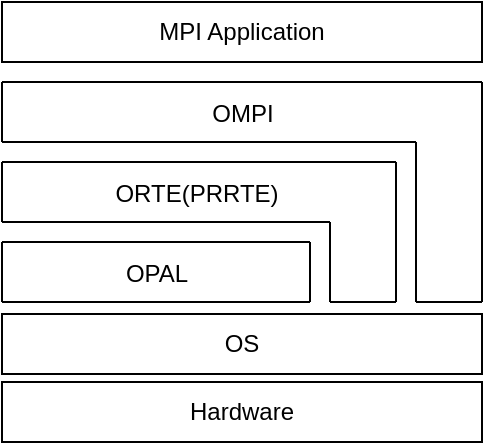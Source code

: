 <mxfile version="28.2.3">
  <diagram name="第 1 页" id="1F44AIYHLuuY2jOQWdg-">
    <mxGraphModel dx="802" dy="448" grid="1" gridSize="10" guides="1" tooltips="1" connect="1" arrows="1" fold="1" page="1" pageScale="1" pageWidth="827" pageHeight="1169" math="0" shadow="0">
      <root>
        <mxCell id="0" />
        <mxCell id="1" parent="0" />
        <mxCell id="So883yTQqGH8XCx_VuaI-1" value="MPI Application" style="rounded=0;whiteSpace=wrap;html=1;rotation=0;labelBackgroundColor=none;fillColor=none;" parent="1" vertex="1">
          <mxGeometry x="293" y="60" width="240" height="30" as="geometry" />
        </mxCell>
        <mxCell id="So883yTQqGH8XCx_VuaI-6" value="" style="endArrow=none;html=1;rounded=0;" parent="1" edge="1">
          <mxGeometry width="50" height="50" relative="1" as="geometry">
            <mxPoint x="293" y="100" as="sourcePoint" />
            <mxPoint x="533" y="100" as="targetPoint" />
          </mxGeometry>
        </mxCell>
        <mxCell id="So883yTQqGH8XCx_VuaI-8" value="" style="endArrow=none;html=1;rounded=0;" parent="1" edge="1">
          <mxGeometry width="50" height="50" relative="1" as="geometry">
            <mxPoint x="293" y="130" as="sourcePoint" />
            <mxPoint x="293" y="100" as="targetPoint" />
          </mxGeometry>
        </mxCell>
        <mxCell id="So883yTQqGH8XCx_VuaI-9" value="" style="endArrow=none;html=1;rounded=0;" parent="1" edge="1">
          <mxGeometry width="50" height="50" relative="1" as="geometry">
            <mxPoint x="533" y="210" as="sourcePoint" />
            <mxPoint x="533" y="100" as="targetPoint" />
          </mxGeometry>
        </mxCell>
        <mxCell id="So883yTQqGH8XCx_VuaI-10" value="" style="endArrow=none;html=1;rounded=0;" parent="1" edge="1">
          <mxGeometry width="50" height="50" relative="1" as="geometry">
            <mxPoint x="293" y="130" as="sourcePoint" />
            <mxPoint x="500" y="130" as="targetPoint" />
          </mxGeometry>
        </mxCell>
        <mxCell id="So883yTQqGH8XCx_VuaI-11" value="OMPI" style="text;strokeColor=none;fillColor=none;html=1;fontSize=12;fontStyle=0;verticalAlign=middle;align=center;" parent="1" vertex="1">
          <mxGeometry x="363" y="96" width="100" height="40" as="geometry" />
        </mxCell>
        <mxCell id="So883yTQqGH8XCx_VuaI-12" value="" style="endArrow=none;html=1;rounded=0;" parent="1" edge="1">
          <mxGeometry width="50" height="50" relative="1" as="geometry">
            <mxPoint x="293" y="140" as="sourcePoint" />
            <mxPoint x="490" y="140" as="targetPoint" />
          </mxGeometry>
        </mxCell>
        <mxCell id="So883yTQqGH8XCx_VuaI-13" value="" style="endArrow=none;html=1;rounded=0;" parent="1" edge="1">
          <mxGeometry width="50" height="50" relative="1" as="geometry">
            <mxPoint x="293" y="170" as="sourcePoint" />
            <mxPoint x="293" y="140" as="targetPoint" />
          </mxGeometry>
        </mxCell>
        <mxCell id="So883yTQqGH8XCx_VuaI-14" value="" style="endArrow=none;html=1;rounded=0;" parent="1" edge="1">
          <mxGeometry width="50" height="50" relative="1" as="geometry">
            <mxPoint x="490" y="170" as="sourcePoint" />
            <mxPoint x="490" y="140" as="targetPoint" />
          </mxGeometry>
        </mxCell>
        <mxCell id="So883yTQqGH8XCx_VuaI-15" value="ORTE(PRRTE)" style="text;strokeColor=none;fillColor=none;html=1;fontSize=12;fontStyle=0;verticalAlign=middle;align=center;" parent="1" vertex="1">
          <mxGeometry x="340" y="136" width="100" height="40" as="geometry" />
        </mxCell>
        <mxCell id="So883yTQqGH8XCx_VuaI-16" value="" style="endArrow=none;html=1;rounded=0;" parent="1" edge="1">
          <mxGeometry width="50" height="50" relative="1" as="geometry">
            <mxPoint x="293" y="170" as="sourcePoint" />
            <mxPoint x="457" y="170" as="targetPoint" />
          </mxGeometry>
        </mxCell>
        <mxCell id="So883yTQqGH8XCx_VuaI-17" value="" style="endArrow=none;html=1;rounded=0;" parent="1" edge="1">
          <mxGeometry width="50" height="50" relative="1" as="geometry">
            <mxPoint x="293" y="180" as="sourcePoint" />
            <mxPoint x="447" y="180" as="targetPoint" />
          </mxGeometry>
        </mxCell>
        <mxCell id="So883yTQqGH8XCx_VuaI-18" value="" style="endArrow=none;html=1;rounded=0;" parent="1" edge="1">
          <mxGeometry width="50" height="50" relative="1" as="geometry">
            <mxPoint x="293" y="210" as="sourcePoint" />
            <mxPoint x="293" y="180" as="targetPoint" />
          </mxGeometry>
        </mxCell>
        <mxCell id="So883yTQqGH8XCx_VuaI-19" value="" style="endArrow=none;html=1;rounded=0;" parent="1" edge="1">
          <mxGeometry width="50" height="50" relative="1" as="geometry">
            <mxPoint x="447" y="210" as="sourcePoint" />
            <mxPoint x="447" y="180" as="targetPoint" />
          </mxGeometry>
        </mxCell>
        <mxCell id="So883yTQqGH8XCx_VuaI-20" value="OPAL" style="text;strokeColor=none;fillColor=none;html=1;fontSize=12;fontStyle=0;verticalAlign=middle;align=center;" parent="1" vertex="1">
          <mxGeometry x="320" y="176" width="100" height="40" as="geometry" />
        </mxCell>
        <mxCell id="So883yTQqGH8XCx_VuaI-21" value="" style="endArrow=none;html=1;rounded=0;" parent="1" edge="1">
          <mxGeometry width="50" height="50" relative="1" as="geometry">
            <mxPoint x="293" y="210" as="sourcePoint" />
            <mxPoint x="447" y="210" as="targetPoint" />
          </mxGeometry>
        </mxCell>
        <mxCell id="So883yTQqGH8XCx_VuaI-27" value="" style="endArrow=none;html=1;rounded=0;" parent="1" edge="1">
          <mxGeometry width="50" height="50" relative="1" as="geometry">
            <mxPoint x="457" y="210" as="sourcePoint" />
            <mxPoint x="457" y="170" as="targetPoint" />
          </mxGeometry>
        </mxCell>
        <mxCell id="So883yTQqGH8XCx_VuaI-28" value="" style="endArrow=none;html=1;rounded=0;" parent="1" edge="1">
          <mxGeometry width="50" height="50" relative="1" as="geometry">
            <mxPoint x="490" y="210" as="sourcePoint" />
            <mxPoint x="490" y="170" as="targetPoint" />
          </mxGeometry>
        </mxCell>
        <mxCell id="So883yTQqGH8XCx_VuaI-29" value="" style="endArrow=none;html=1;rounded=0;" parent="1" edge="1">
          <mxGeometry width="50" height="50" relative="1" as="geometry">
            <mxPoint x="457" y="210" as="sourcePoint" />
            <mxPoint x="490" y="210" as="targetPoint" />
          </mxGeometry>
        </mxCell>
        <mxCell id="So883yTQqGH8XCx_VuaI-30" value="" style="endArrow=none;html=1;rounded=0;" parent="1" edge="1">
          <mxGeometry width="50" height="50" relative="1" as="geometry">
            <mxPoint x="500" y="210" as="sourcePoint" />
            <mxPoint x="500" y="130" as="targetPoint" />
          </mxGeometry>
        </mxCell>
        <mxCell id="So883yTQqGH8XCx_VuaI-31" value="" style="endArrow=none;html=1;rounded=0;" parent="1" edge="1">
          <mxGeometry width="50" height="50" relative="1" as="geometry">
            <mxPoint x="500" y="210" as="sourcePoint" />
            <mxPoint x="533" y="210" as="targetPoint" />
          </mxGeometry>
        </mxCell>
        <mxCell id="So883yTQqGH8XCx_VuaI-32" value="Hardware" style="rounded=0;whiteSpace=wrap;html=1;rotation=0;fillColor=none;" parent="1" vertex="1">
          <mxGeometry x="293" y="250" width="240" height="30" as="geometry" />
        </mxCell>
        <mxCell id="So883yTQqGH8XCx_VuaI-33" value="OS" style="rounded=0;whiteSpace=wrap;html=1;rotation=0;fillColor=none;" parent="1" vertex="1">
          <mxGeometry x="293" y="216" width="240" height="30" as="geometry" />
        </mxCell>
      </root>
    </mxGraphModel>
  </diagram>
</mxfile>
